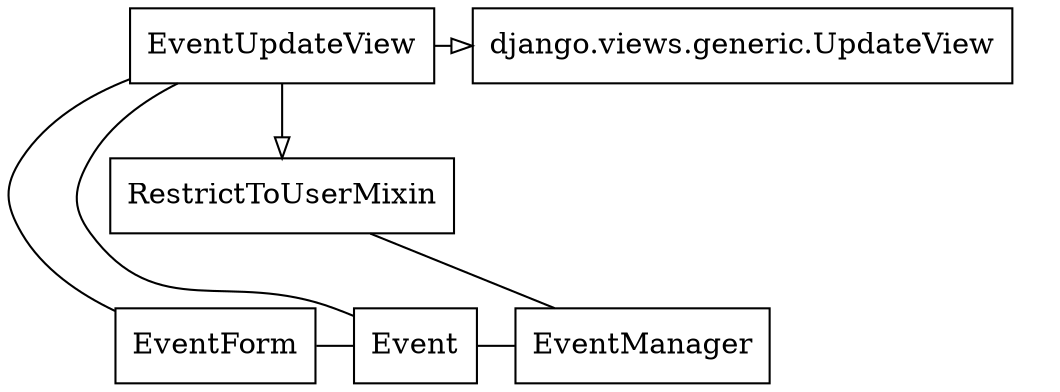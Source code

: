   digraph event_crud {
    node [
      shape="rect",
    ]

    "calingen.models.event.Event" [
      label="Event",
    ];
    "calingen.models.event.EventForm" [
      label="EventForm",
    ];
    "calingen.models.event.EventManager" [
      label="EventManager",
    ]

    "calingen.views.event.EventUpdateView" [
      label="EventUpdateView",
    ];

    "calingen.views.mixins.RestrictToUserMixin" [
      label="RestrictToUserMixin",
    ];

    "django.views.generic.UpdateView";

    node[shape=none, width=0, height=0, label=""];
    hierarchy_1 -> hierarchy_2 -> hierarchy_3 [style="invis"];

    {
      rank="same";
      hierarchy_1;
      "calingen.views.event.EventUpdateView";
      "django.views.generic.UpdateView";
    }
    {
      rank="same";
      hierarchy_2;

    }
    {
      rank="same";
      hierarchy_3;
      "calingen.models.event.EventForm" -> "calingen.models.event.Event" -> "calingen.models.event.EventManager" [arrowhead="none"]
    }

    edge [
      arrowhead="none",
      weight=0,
    ]
    // "calingen.models.event.EventForm" -> "calingen.models.event.Event";
    "calingen.views.event.EventUpdateView" -> "calingen.models.event.Event";
    "calingen.views.event.EventUpdateView" -> "calingen.models.event.EventForm";
    "calingen.views.mixins.RestrictToUserMixin" -> "calingen.models.event.EventManager";

    edge [
      arrowhead="empty",
      weight=1,
    ]
    "calingen.views.event.EventUpdateView" -> "calingen.views.mixins.RestrictToUserMixin";
    "calingen.views.event.EventUpdateView" -> "django.views.generic.UpdateView";

  }
